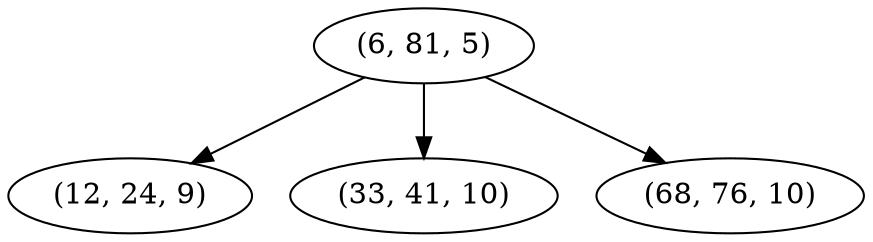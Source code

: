 digraph tree {
    "(6, 81, 5)";
    "(12, 24, 9)";
    "(33, 41, 10)";
    "(68, 76, 10)";
    "(6, 81, 5)" -> "(12, 24, 9)";
    "(6, 81, 5)" -> "(33, 41, 10)";
    "(6, 81, 5)" -> "(68, 76, 10)";
}
